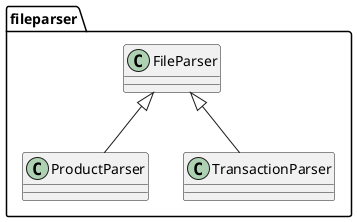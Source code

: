 @startuml package
package "fileparser" {
    class FileParser
    class ProductParser
    class TransactionParser
}
FileParser <|-- ProductParser
FileParser <|-- TransactionParser
@enduml